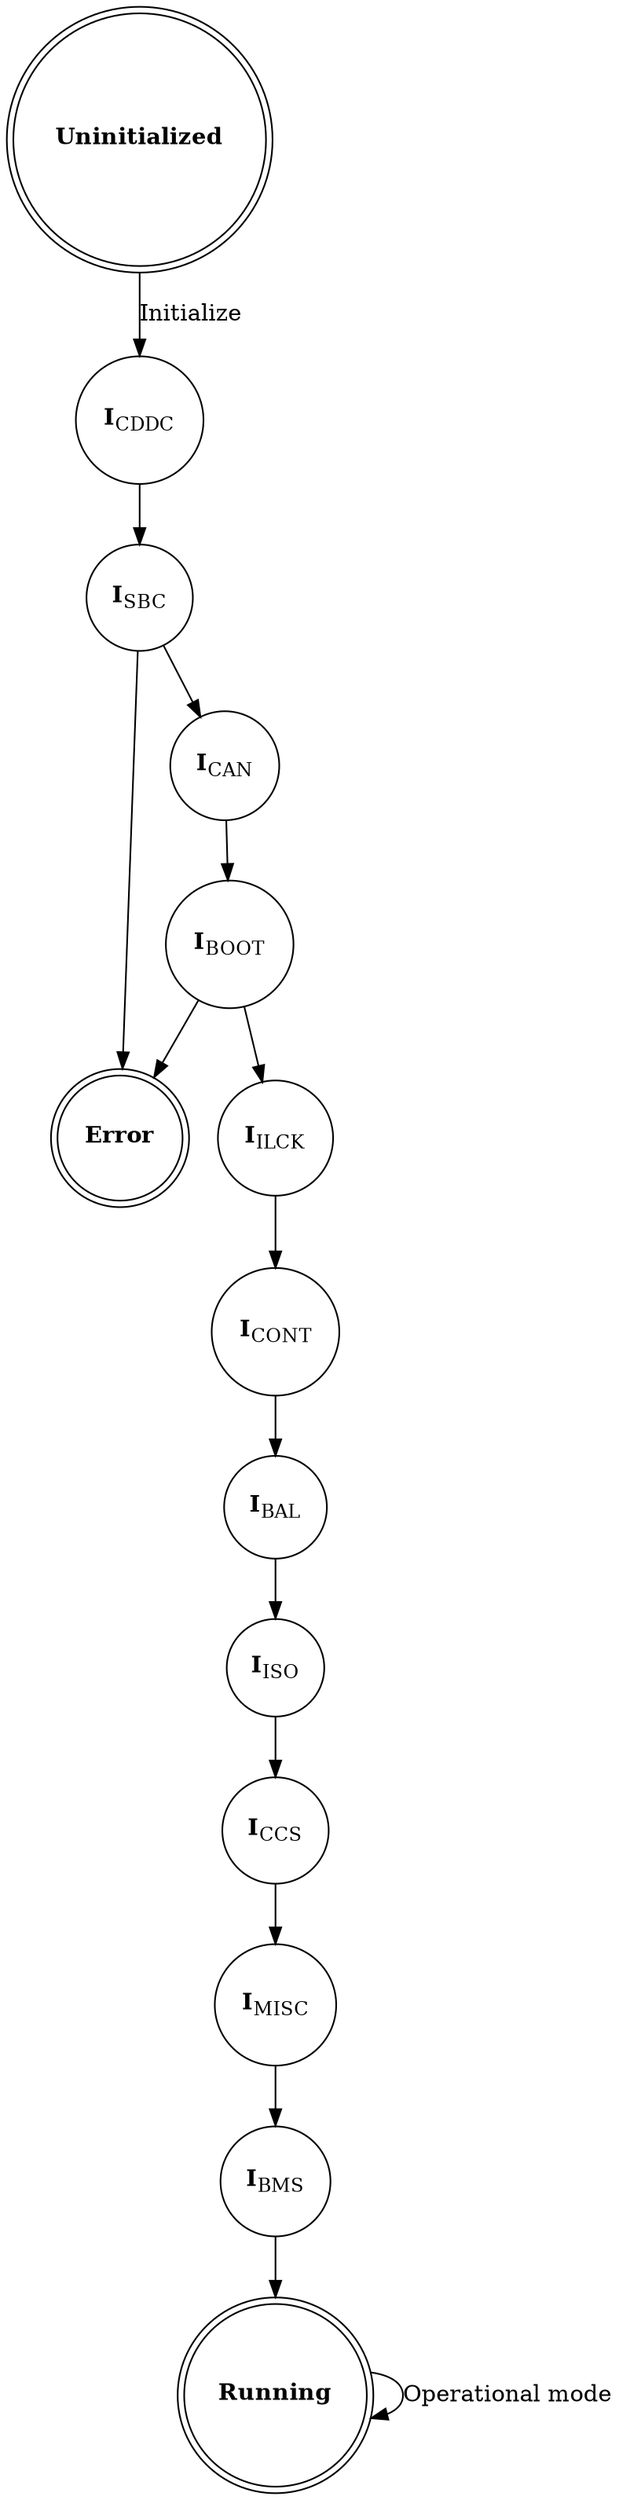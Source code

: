# Copyright (c) 2010 - 2023, Fraunhofer-Gesellschaft zur Foerderung der angewandten Forschung e.V.
# All rights reserved.
#
# SPDX-License-Identifier: BSD-3-Clause
#
# Redistribution and use in source and binary forms, with or without
# modification, are permitted provided that the following conditions are met:
#
# 1. Redistributions of source code must retain the above copyright notice, this
#    list of conditions and the following disclaimer.
#
# 2. Redistributions in binary form must reproduce the above copyright notice,
#    this list of conditions and the following disclaimer in the documentation
#    and/or other materials provided with the distribution.
#
# 3. Neither the name of the copyright holder nor the names of its
#    contributors may be used to endorse or promote products derived from
#    this software without specific prior written permission.
#
# THIS SOFTWARE IS PROVIDED BY THE COPYRIGHT HOLDERS AND CONTRIBUTORS "AS IS"
# AND ANY EXPRESS OR IMPLIED WARRANTIES, INCLUDING, BUT NOT LIMITED TO, THE
# IMPLIED WARRANTIES OF MERCHANTABILITY AND FITNESS FOR A PARTICULAR PURPOSE ARE
# DISCLAIMED. IN NO EVENT SHALL THE COPYRIGHT HOLDER OR CONTRIBUTORS BE LIABLE
# FOR ANY DIRECT, INDIRECT, INCIDENTAL, SPECIAL, EXEMPLARY, OR CONSEQUENTIAL
# DAMAGES (INCLUDING, BUT NOT LIMITED TO, PROCUREMENT OF SUBSTITUTE GOODS OR
# SERVICES; LOSS OF USE, DATA, OR PROFITS; OR BUSINESS INTERRUPTION) HOWEVER
# CAUSED AND ON ANY THEORY OF LIABILITY, WHETHER IN CONTRACT, STRICT LIABILITY,
# OR TORT (INCLUDING NEGLIGENCE OR OTHERWISE) ARISING IN ANY WAY OUT OF THE USE
# OF THIS SOFTWARE, EVEN IF ADVISED OF THE POSSIBILITY OF SUCH DAMAGE.
#
# We kindly request you to use one or more of the following phrases to refer to
# foxBMS in your hardware, software, documentation or advertising materials:
#
# - "This product uses parts of foxBMS®"
# - "This product includes parts of foxBMS®"
# - "This product is derived from foxBMS®"

digraph sys_fsm_states_detailed {
    rankdir=TB;
    node [shape = doublecircle]     nd_uninitialized
                                    nd_running
                                    nd_error;
    node [shape = circle]           nd_initialization_check_deep_discharge
                                    nd_initialization_sbc
                                    nd_initialization_can
                                    nd_initialization_send_boot_message
                                    nd_initialization_interlock
                                    nd_initialization_contactors
                                    nd_initialization_balancing
                                    nd_initialization_insulation_guard
                                    ;

    nd_uninitialized                            [label=<<B>Uninitialized</B>>];
    nd_initialization_check_deep_discharge      [label=<<B>I</B><SUB>CDDC</SUB>>];
    nd_initialization_sbc                       [label=<<B>I</B><SUB>SBC</SUB>>];
    nd_initialization_can                       [label=<<B>I</B><SUB>CAN</SUB>>];
    nd_initialization_send_boot_message         [label=<<B>I</B><SUB>BOOT</SUB>>];
    nd_initialization_interlock                 [label=<<B>I</B><SUB>ILCK</SUB>>];
    nd_initialization_contactors                [label=<<B>I</B><SUB>CONT</SUB>>];
    nd_initialization_balancing                 [label=<<B>I</B><SUB>BAL</SUB>>];
    nd_initialization_insulation_guard          [label=<<B>I</B><SUB>ISO</SUB>>];
    nd_initialization_check_current_sensor      [label=<<B>I</B><SUB>CCS</SUB>>];
    nd_initialization_misc                      [label=<<B>I</B><SUB>MISC</SUB>>];
    nd_initialization_bms                       [label=<<B>I</B><SUB>BMS</SUB>>];
    nd_running                                  [label=<<B>Running</B>>];
    nd_error                                    [label=<<B>Error</B>>];

    nd_uninitialized                        -> nd_initialization_check_deep_discharge      [label = "Initialize"]
    nd_initialization_check_deep_discharge  -> nd_initialization_sbc
    nd_initialization_sbc                   -> nd_initialization_can
    nd_initialization_can                   -> nd_initialization_send_boot_message
    nd_initialization_send_boot_message     -> nd_initialization_interlock
    nd_initialization_interlock             -> nd_initialization_contactors
    nd_initialization_contactors            -> nd_initialization_balancing
    nd_initialization_balancing             -> nd_initialization_insulation_guard
    nd_initialization_insulation_guard      -> nd_initialization_check_current_sensor
    nd_initialization_check_current_sensor  -> nd_initialization_misc
    nd_initialization_misc                  -> nd_initialization_bms
    nd_initialization_bms                   -> nd_running
    nd_running                              -> nd_running                                   [label = "Operational mode"];

    nd_initialization_sbc -> nd_error
    nd_initialization_send_boot_message -> nd_error
}
